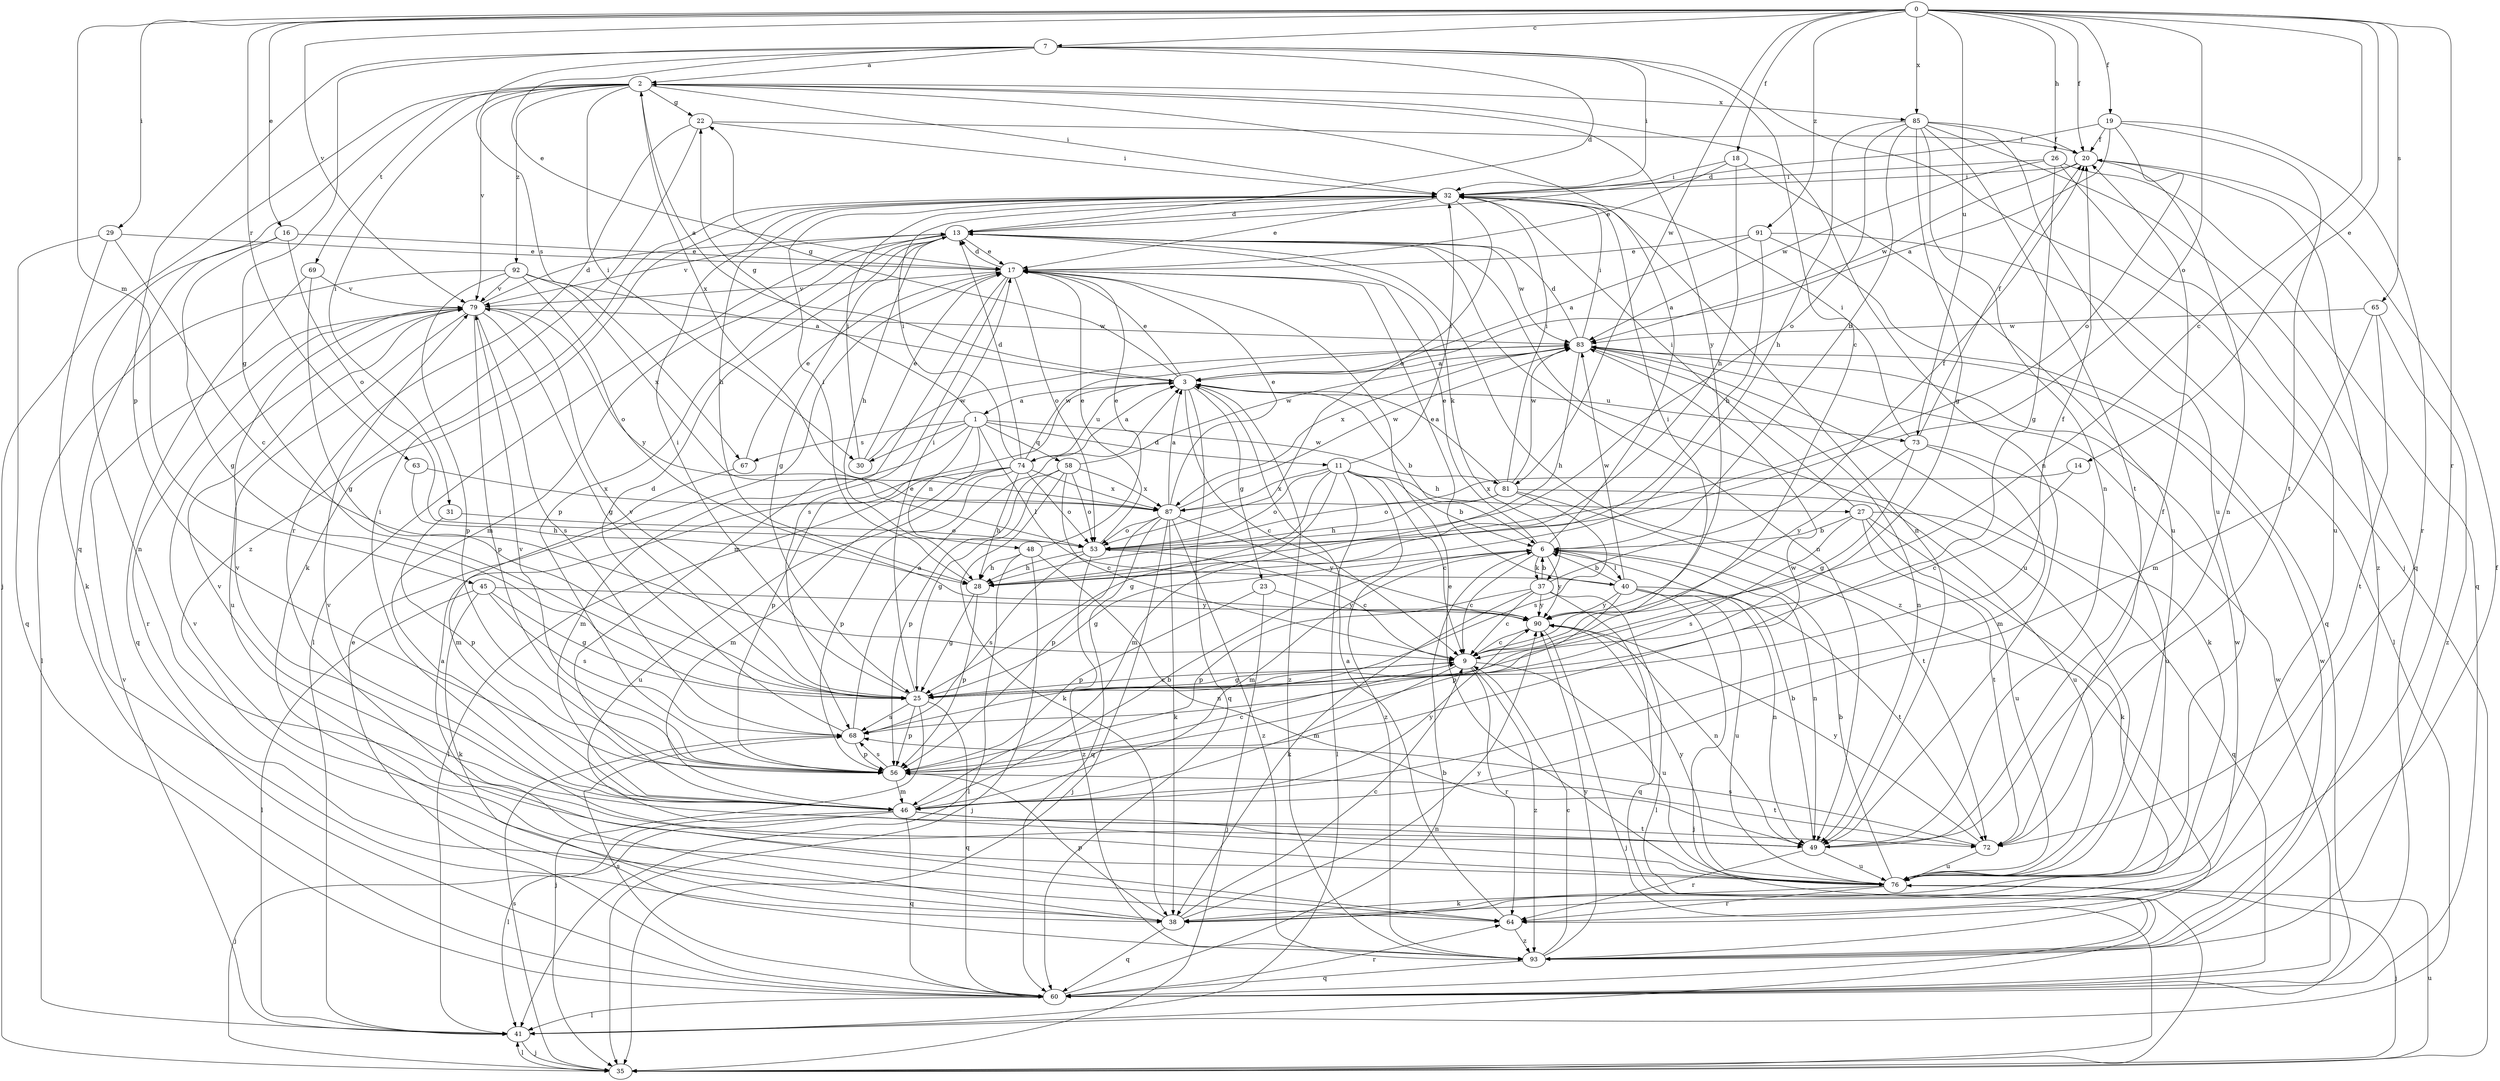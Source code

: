 strict digraph  {
0;
1;
2;
3;
6;
7;
9;
11;
13;
14;
16;
17;
18;
19;
20;
22;
23;
25;
26;
27;
28;
29;
30;
31;
32;
35;
37;
38;
40;
41;
45;
46;
48;
49;
53;
56;
58;
60;
63;
64;
65;
67;
68;
69;
72;
73;
74;
76;
79;
81;
83;
85;
87;
90;
91;
92;
93;
0 -> 7  [label=c];
0 -> 9  [label=c];
0 -> 14  [label=e];
0 -> 16  [label=e];
0 -> 18  [label=f];
0 -> 19  [label=f];
0 -> 20  [label=f];
0 -> 26  [label=h];
0 -> 29  [label=i];
0 -> 45  [label=m];
0 -> 53  [label=o];
0 -> 63  [label=r];
0 -> 64  [label=r];
0 -> 65  [label=s];
0 -> 73  [label=u];
0 -> 79  [label=v];
0 -> 81  [label=w];
0 -> 85  [label=x];
0 -> 91  [label=z];
1 -> 11  [label=d];
1 -> 22  [label=g];
1 -> 30  [label=i];
1 -> 40  [label=l];
1 -> 46  [label=m];
1 -> 48  [label=n];
1 -> 56  [label=p];
1 -> 58  [label=q];
1 -> 67  [label=s];
1 -> 81  [label=w];
2 -> 22  [label=g];
2 -> 30  [label=i];
2 -> 31  [label=i];
2 -> 32  [label=i];
2 -> 35  [label=j];
2 -> 49  [label=n];
2 -> 60  [label=q];
2 -> 69  [label=t];
2 -> 79  [label=v];
2 -> 85  [label=x];
2 -> 87  [label=x];
2 -> 90  [label=y];
2 -> 92  [label=z];
3 -> 1  [label=a];
3 -> 2  [label=a];
3 -> 6  [label=b];
3 -> 9  [label=c];
3 -> 17  [label=e];
3 -> 22  [label=g];
3 -> 23  [label=g];
3 -> 60  [label=q];
3 -> 73  [label=u];
3 -> 74  [label=u];
3 -> 93  [label=z];
6 -> 2  [label=a];
6 -> 9  [label=c];
6 -> 17  [label=e];
6 -> 25  [label=g];
6 -> 37  [label=k];
6 -> 40  [label=l];
6 -> 46  [label=m];
6 -> 49  [label=n];
6 -> 90  [label=y];
7 -> 2  [label=a];
7 -> 9  [label=c];
7 -> 13  [label=d];
7 -> 17  [label=e];
7 -> 25  [label=g];
7 -> 32  [label=i];
7 -> 35  [label=j];
7 -> 56  [label=p];
7 -> 67  [label=s];
9 -> 25  [label=g];
9 -> 32  [label=i];
9 -> 46  [label=m];
9 -> 64  [label=r];
9 -> 76  [label=u];
9 -> 93  [label=z];
11 -> 6  [label=b];
11 -> 9  [label=c];
11 -> 25  [label=g];
11 -> 27  [label=h];
11 -> 32  [label=i];
11 -> 41  [label=l];
11 -> 46  [label=m];
11 -> 53  [label=o];
11 -> 87  [label=x];
11 -> 93  [label=z];
13 -> 17  [label=e];
13 -> 25  [label=g];
13 -> 28  [label=h];
13 -> 37  [label=k];
13 -> 41  [label=l];
13 -> 46  [label=m];
13 -> 49  [label=n];
13 -> 56  [label=p];
13 -> 76  [label=u];
13 -> 79  [label=v];
13 -> 83  [label=w];
13 -> 93  [label=z];
14 -> 9  [label=c];
14 -> 87  [label=x];
16 -> 17  [label=e];
16 -> 25  [label=g];
16 -> 49  [label=n];
16 -> 53  [label=o];
17 -> 13  [label=d];
17 -> 46  [label=m];
17 -> 53  [label=o];
17 -> 68  [label=s];
17 -> 79  [label=v];
18 -> 17  [label=e];
18 -> 28  [label=h];
18 -> 32  [label=i];
18 -> 76  [label=u];
19 -> 3  [label=a];
19 -> 13  [label=d];
19 -> 20  [label=f];
19 -> 53  [label=o];
19 -> 64  [label=r];
19 -> 72  [label=t];
20 -> 32  [label=i];
20 -> 49  [label=n];
20 -> 83  [label=w];
20 -> 93  [label=z];
22 -> 20  [label=f];
22 -> 32  [label=i];
22 -> 64  [label=r];
22 -> 93  [label=z];
23 -> 35  [label=j];
23 -> 56  [label=p];
23 -> 90  [label=y];
25 -> 9  [label=c];
25 -> 17  [label=e];
25 -> 20  [label=f];
25 -> 32  [label=i];
25 -> 35  [label=j];
25 -> 56  [label=p];
25 -> 60  [label=q];
25 -> 68  [label=s];
25 -> 79  [label=v];
26 -> 25  [label=g];
26 -> 32  [label=i];
26 -> 60  [label=q];
26 -> 76  [label=u];
26 -> 83  [label=w];
27 -> 6  [label=b];
27 -> 32  [label=i];
27 -> 38  [label=k];
27 -> 60  [label=q];
27 -> 68  [label=s];
27 -> 72  [label=t];
27 -> 76  [label=u];
28 -> 25  [label=g];
28 -> 32  [label=i];
28 -> 56  [label=p];
29 -> 9  [label=c];
29 -> 17  [label=e];
29 -> 38  [label=k];
29 -> 60  [label=q];
30 -> 17  [label=e];
30 -> 32  [label=i];
30 -> 83  [label=w];
31 -> 53  [label=o];
31 -> 56  [label=p];
32 -> 13  [label=d];
32 -> 17  [label=e];
32 -> 28  [label=h];
32 -> 38  [label=k];
32 -> 49  [label=n];
32 -> 53  [label=o];
35 -> 41  [label=l];
35 -> 68  [label=s];
35 -> 76  [label=u];
37 -> 6  [label=b];
37 -> 9  [label=c];
37 -> 20  [label=f];
37 -> 38  [label=k];
37 -> 41  [label=l];
37 -> 56  [label=p];
37 -> 60  [label=q];
37 -> 90  [label=y];
38 -> 3  [label=a];
38 -> 9  [label=c];
38 -> 56  [label=p];
38 -> 60  [label=q];
38 -> 83  [label=w];
38 -> 90  [label=y];
40 -> 6  [label=b];
40 -> 17  [label=e];
40 -> 35  [label=j];
40 -> 49  [label=n];
40 -> 56  [label=p];
40 -> 72  [label=t];
40 -> 76  [label=u];
40 -> 83  [label=w];
40 -> 90  [label=y];
41 -> 35  [label=j];
41 -> 79  [label=v];
45 -> 25  [label=g];
45 -> 38  [label=k];
45 -> 41  [label=l];
45 -> 68  [label=s];
45 -> 90  [label=y];
46 -> 6  [label=b];
46 -> 32  [label=i];
46 -> 35  [label=j];
46 -> 41  [label=l];
46 -> 49  [label=n];
46 -> 60  [label=q];
46 -> 72  [label=t];
46 -> 79  [label=v];
46 -> 90  [label=y];
48 -> 17  [label=e];
48 -> 28  [label=h];
48 -> 35  [label=j];
48 -> 41  [label=l];
48 -> 49  [label=n];
49 -> 6  [label=b];
49 -> 20  [label=f];
49 -> 64  [label=r];
49 -> 76  [label=u];
49 -> 79  [label=v];
53 -> 9  [label=c];
53 -> 17  [label=e];
53 -> 28  [label=h];
53 -> 68  [label=s];
53 -> 93  [label=z];
56 -> 9  [label=c];
56 -> 46  [label=m];
56 -> 68  [label=s];
56 -> 72  [label=t];
56 -> 79  [label=v];
56 -> 83  [label=w];
58 -> 9  [label=c];
58 -> 25  [label=g];
58 -> 38  [label=k];
58 -> 53  [label=o];
58 -> 56  [label=p];
58 -> 83  [label=w];
58 -> 87  [label=x];
60 -> 6  [label=b];
60 -> 17  [label=e];
60 -> 41  [label=l];
60 -> 64  [label=r];
60 -> 68  [label=s];
60 -> 83  [label=w];
63 -> 28  [label=h];
63 -> 87  [label=x];
64 -> 3  [label=a];
64 -> 79  [label=v];
64 -> 93  [label=z];
65 -> 46  [label=m];
65 -> 72  [label=t];
65 -> 83  [label=w];
65 -> 93  [label=z];
67 -> 17  [label=e];
67 -> 46  [label=m];
68 -> 3  [label=a];
68 -> 13  [label=d];
68 -> 56  [label=p];
69 -> 25  [label=g];
69 -> 60  [label=q];
69 -> 79  [label=v];
72 -> 68  [label=s];
72 -> 76  [label=u];
72 -> 90  [label=y];
73 -> 20  [label=f];
73 -> 25  [label=g];
73 -> 32  [label=i];
73 -> 46  [label=m];
73 -> 76  [label=u];
73 -> 90  [label=y];
74 -> 3  [label=a];
74 -> 13  [label=d];
74 -> 28  [label=h];
74 -> 32  [label=i];
74 -> 41  [label=l];
74 -> 46  [label=m];
74 -> 53  [label=o];
74 -> 56  [label=p];
74 -> 76  [label=u];
74 -> 83  [label=w];
74 -> 87  [label=x];
76 -> 6  [label=b];
76 -> 17  [label=e];
76 -> 35  [label=j];
76 -> 38  [label=k];
76 -> 64  [label=r];
76 -> 79  [label=v];
76 -> 90  [label=y];
79 -> 13  [label=d];
79 -> 25  [label=g];
79 -> 53  [label=o];
79 -> 56  [label=p];
79 -> 64  [label=r];
79 -> 68  [label=s];
79 -> 76  [label=u];
79 -> 83  [label=w];
81 -> 3  [label=a];
81 -> 28  [label=h];
81 -> 32  [label=i];
81 -> 53  [label=o];
81 -> 68  [label=s];
81 -> 72  [label=t];
81 -> 76  [label=u];
81 -> 83  [label=w];
83 -> 3  [label=a];
83 -> 13  [label=d];
83 -> 28  [label=h];
83 -> 32  [label=i];
83 -> 38  [label=k];
83 -> 49  [label=n];
83 -> 87  [label=x];
85 -> 6  [label=b];
85 -> 20  [label=f];
85 -> 25  [label=g];
85 -> 28  [label=h];
85 -> 49  [label=n];
85 -> 53  [label=o];
85 -> 60  [label=q];
85 -> 72  [label=t];
85 -> 76  [label=u];
87 -> 3  [label=a];
87 -> 17  [label=e];
87 -> 35  [label=j];
87 -> 38  [label=k];
87 -> 53  [label=o];
87 -> 56  [label=p];
87 -> 60  [label=q];
87 -> 83  [label=w];
87 -> 90  [label=y];
87 -> 93  [label=z];
90 -> 9  [label=c];
90 -> 35  [label=j];
90 -> 49  [label=n];
91 -> 3  [label=a];
91 -> 17  [label=e];
91 -> 28  [label=h];
91 -> 41  [label=l];
91 -> 60  [label=q];
92 -> 3  [label=a];
92 -> 41  [label=l];
92 -> 56  [label=p];
92 -> 79  [label=v];
92 -> 87  [label=x];
92 -> 90  [label=y];
93 -> 9  [label=c];
93 -> 20  [label=f];
93 -> 60  [label=q];
93 -> 83  [label=w];
93 -> 90  [label=y];
}
